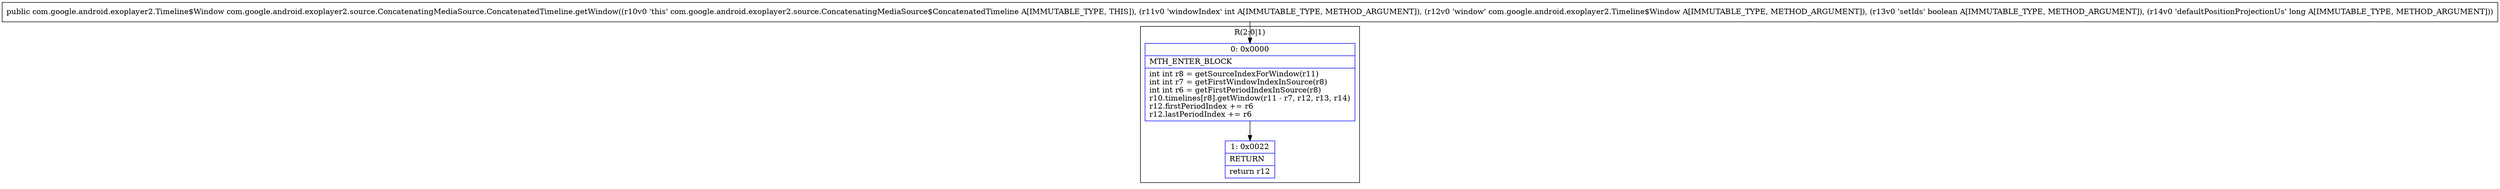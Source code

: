 digraph "CFG forcom.google.android.exoplayer2.source.ConcatenatingMediaSource.ConcatenatedTimeline.getWindow(ILcom\/google\/android\/exoplayer2\/Timeline$Window;ZJ)Lcom\/google\/android\/exoplayer2\/Timeline$Window;" {
subgraph cluster_Region_1512821508 {
label = "R(2:0|1)";
node [shape=record,color=blue];
Node_0 [shape=record,label="{0\:\ 0x0000|MTH_ENTER_BLOCK\l|int int r8 = getSourceIndexForWindow(r11)\lint int r7 = getFirstWindowIndexInSource(r8)\lint int r6 = getFirstPeriodIndexInSource(r8)\lr10.timelines[r8].getWindow(r11 \- r7, r12, r13, r14)\lr12.firstPeriodIndex += r6\lr12.lastPeriodIndex += r6\l}"];
Node_1 [shape=record,label="{1\:\ 0x0022|RETURN\l|return r12\l}"];
}
MethodNode[shape=record,label="{public com.google.android.exoplayer2.Timeline$Window com.google.android.exoplayer2.source.ConcatenatingMediaSource.ConcatenatedTimeline.getWindow((r10v0 'this' com.google.android.exoplayer2.source.ConcatenatingMediaSource$ConcatenatedTimeline A[IMMUTABLE_TYPE, THIS]), (r11v0 'windowIndex' int A[IMMUTABLE_TYPE, METHOD_ARGUMENT]), (r12v0 'window' com.google.android.exoplayer2.Timeline$Window A[IMMUTABLE_TYPE, METHOD_ARGUMENT]), (r13v0 'setIds' boolean A[IMMUTABLE_TYPE, METHOD_ARGUMENT]), (r14v0 'defaultPositionProjectionUs' long A[IMMUTABLE_TYPE, METHOD_ARGUMENT])) }"];
MethodNode -> Node_0;
Node_0 -> Node_1;
}


